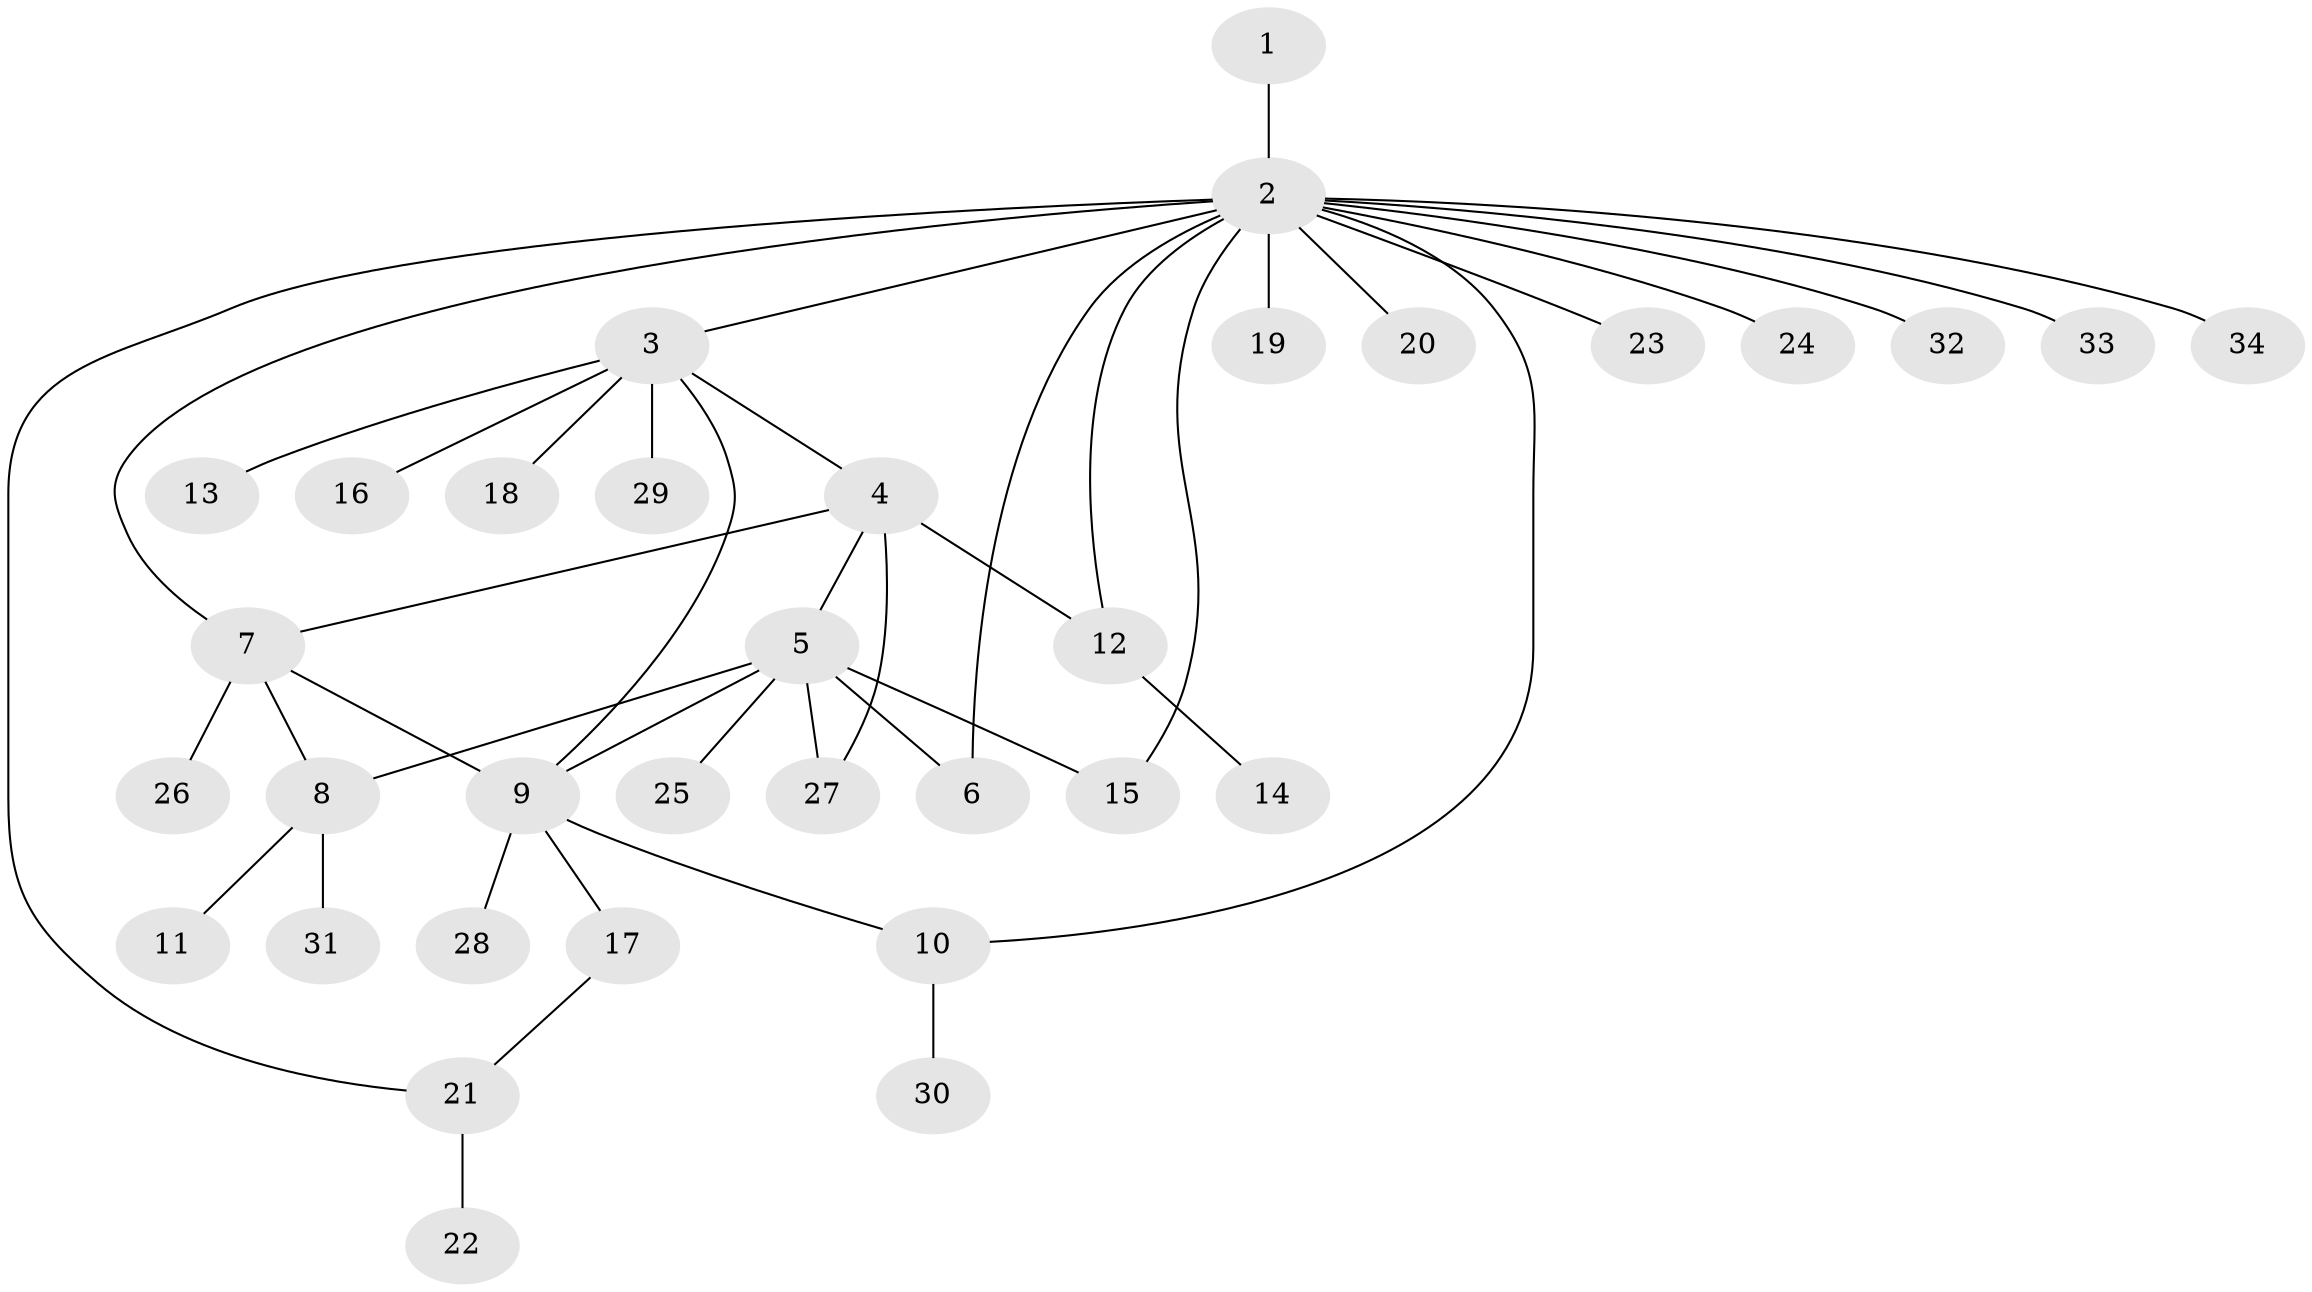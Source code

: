 // original degree distribution, {1: 0.5925925925925926, 17: 0.018518518518518517, 8: 0.018518518518518517, 6: 0.037037037037037035, 10: 0.018518518518518517, 3: 0.05555555555555555, 5: 0.018518518518518517, 7: 0.018518518518518517, 4: 0.037037037037037035, 2: 0.18518518518518517}
// Generated by graph-tools (version 1.1) at 2025/52/03/04/25 22:52:09]
// undirected, 34 vertices, 43 edges
graph export_dot {
  node [color=gray90,style=filled];
  1;
  2;
  3;
  4;
  5;
  6;
  7;
  8;
  9;
  10;
  11;
  12;
  13;
  14;
  15;
  16;
  17;
  18;
  19;
  20;
  21;
  22;
  23;
  24;
  25;
  26;
  27;
  28;
  29;
  30;
  31;
  32;
  33;
  34;
  1 -- 2 [weight=1.0];
  2 -- 3 [weight=1.0];
  2 -- 6 [weight=1.0];
  2 -- 7 [weight=2.0];
  2 -- 10 [weight=1.0];
  2 -- 12 [weight=1.0];
  2 -- 15 [weight=1.0];
  2 -- 19 [weight=1.0];
  2 -- 20 [weight=1.0];
  2 -- 21 [weight=1.0];
  2 -- 23 [weight=1.0];
  2 -- 24 [weight=1.0];
  2 -- 32 [weight=1.0];
  2 -- 33 [weight=1.0];
  2 -- 34 [weight=1.0];
  3 -- 4 [weight=1.0];
  3 -- 9 [weight=1.0];
  3 -- 13 [weight=1.0];
  3 -- 16 [weight=1.0];
  3 -- 18 [weight=1.0];
  3 -- 29 [weight=1.0];
  4 -- 5 [weight=1.0];
  4 -- 7 [weight=1.0];
  4 -- 12 [weight=1.0];
  4 -- 27 [weight=1.0];
  5 -- 6 [weight=1.0];
  5 -- 8 [weight=1.0];
  5 -- 9 [weight=1.0];
  5 -- 15 [weight=3.0];
  5 -- 25 [weight=1.0];
  5 -- 27 [weight=1.0];
  7 -- 8 [weight=1.0];
  7 -- 9 [weight=1.0];
  7 -- 26 [weight=1.0];
  8 -- 11 [weight=1.0];
  8 -- 31 [weight=1.0];
  9 -- 10 [weight=1.0];
  9 -- 17 [weight=1.0];
  9 -- 28 [weight=1.0];
  10 -- 30 [weight=1.0];
  12 -- 14 [weight=1.0];
  17 -- 21 [weight=1.0];
  21 -- 22 [weight=3.0];
}
